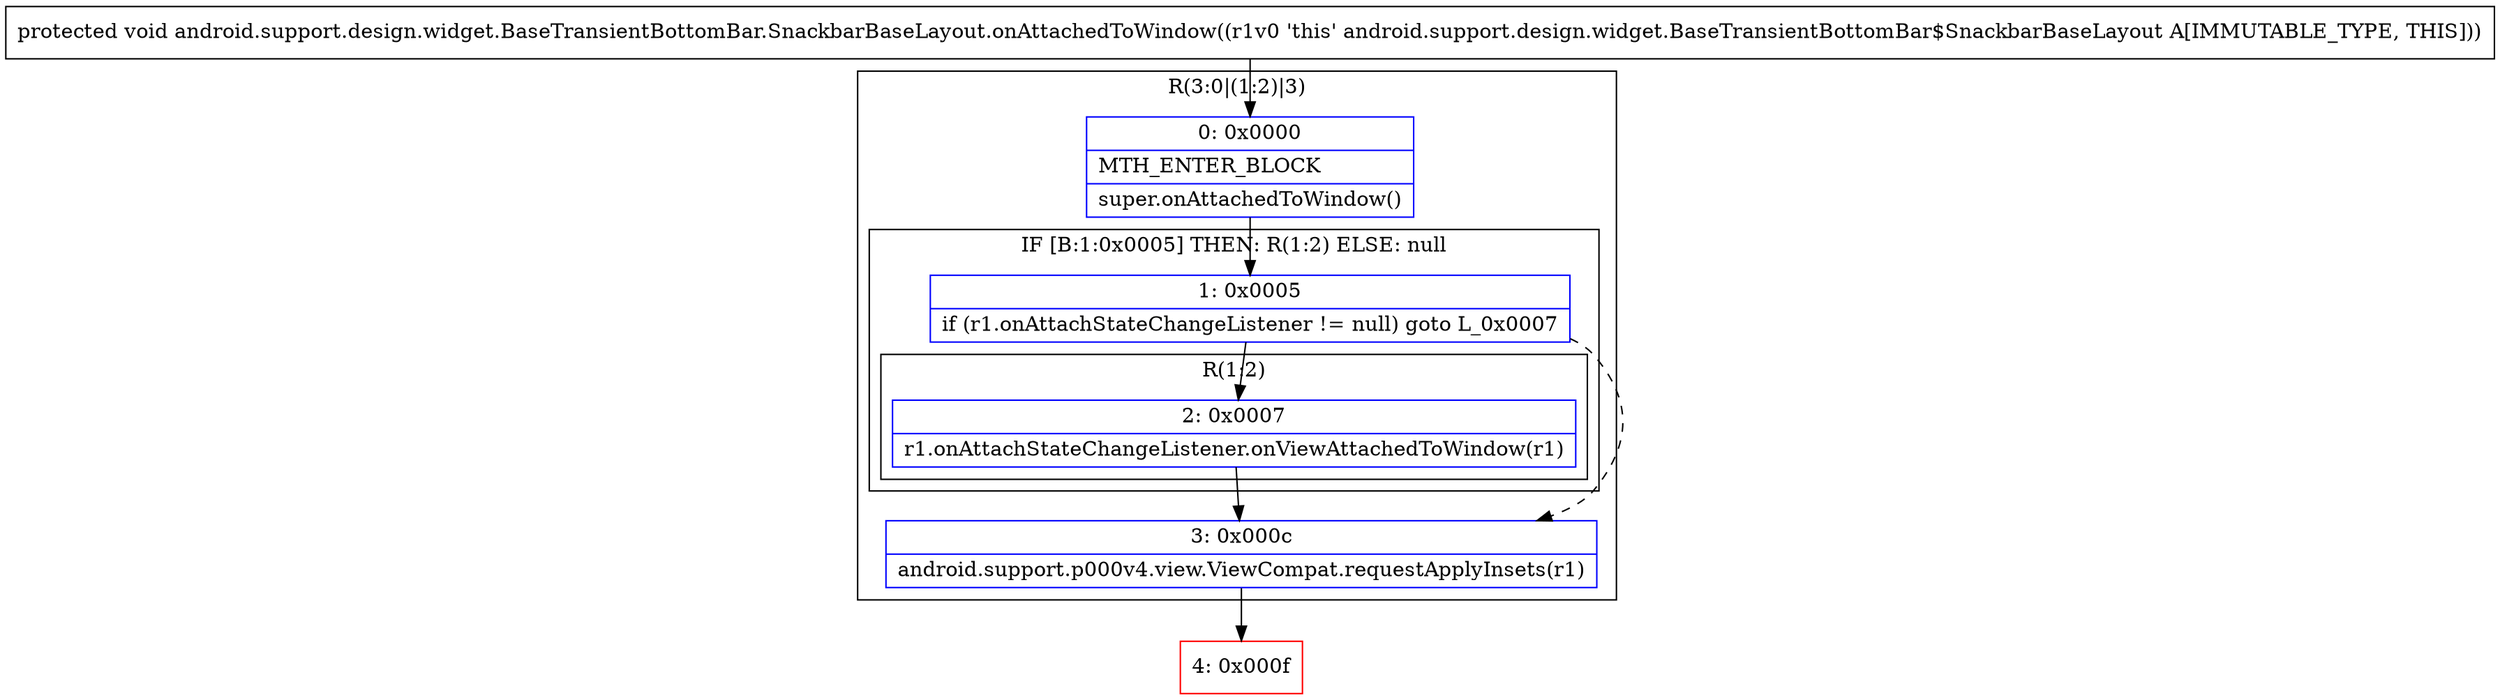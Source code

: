 digraph "CFG forandroid.support.design.widget.BaseTransientBottomBar.SnackbarBaseLayout.onAttachedToWindow()V" {
subgraph cluster_Region_1583466399 {
label = "R(3:0|(1:2)|3)";
node [shape=record,color=blue];
Node_0 [shape=record,label="{0\:\ 0x0000|MTH_ENTER_BLOCK\l|super.onAttachedToWindow()\l}"];
subgraph cluster_IfRegion_1178960317 {
label = "IF [B:1:0x0005] THEN: R(1:2) ELSE: null";
node [shape=record,color=blue];
Node_1 [shape=record,label="{1\:\ 0x0005|if (r1.onAttachStateChangeListener != null) goto L_0x0007\l}"];
subgraph cluster_Region_1860686994 {
label = "R(1:2)";
node [shape=record,color=blue];
Node_2 [shape=record,label="{2\:\ 0x0007|r1.onAttachStateChangeListener.onViewAttachedToWindow(r1)\l}"];
}
}
Node_3 [shape=record,label="{3\:\ 0x000c|android.support.p000v4.view.ViewCompat.requestApplyInsets(r1)\l}"];
}
Node_4 [shape=record,color=red,label="{4\:\ 0x000f}"];
MethodNode[shape=record,label="{protected void android.support.design.widget.BaseTransientBottomBar.SnackbarBaseLayout.onAttachedToWindow((r1v0 'this' android.support.design.widget.BaseTransientBottomBar$SnackbarBaseLayout A[IMMUTABLE_TYPE, THIS])) }"];
MethodNode -> Node_0;
Node_0 -> Node_1;
Node_1 -> Node_2;
Node_1 -> Node_3[style=dashed];
Node_2 -> Node_3;
Node_3 -> Node_4;
}

